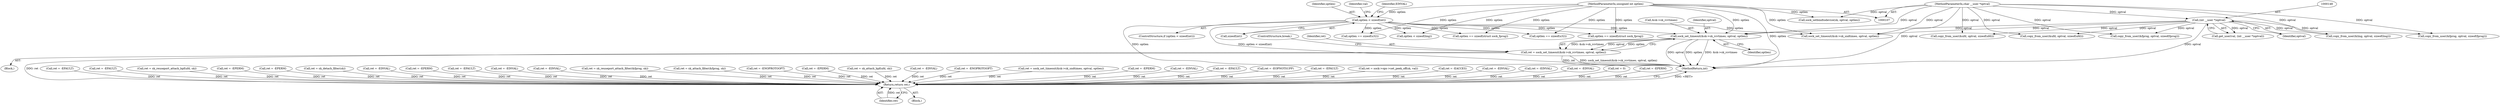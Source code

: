 digraph "0_linux_b98b0bc8c431e3ceb4b26b0dfc8db509518fb290@pointer" {
"1000571" [label="(Call,sock_set_timeout(&sk->sk_rcvtimeo, optval, optlen))"];
"1000147" [label="(Call,(int __user *)optval)"];
"1000111" [label="(MethodParameterIn,char __user *optval)"];
"1000137" [label="(Call,optlen < sizeof(int))"];
"1000112" [label="(MethodParameterIn,unsigned int optlen)"];
"1000569" [label="(Call,ret = sock_set_timeout(&sk->sk_rcvtimeo, optval, optlen))"];
"1000888" [label="(Return,return ret;)"];
"1000668" [label="(Call,copy_from_user(&fprog, optval, sizeof(fprog)))"];
"1000578" [label="(ControlStructure,break;)"];
"1000602" [label="(Call,ret = -EFAULT)"];
"1000694" [label="(Call,ret = -EFAULT)"];
"1000706" [label="(Call,ret = sk_reuseport_attach_bpf(ufd, sk))"];
"1000138" [label="(Identifier,optlen)"];
"1000607" [label="(Call,copy_from_user(&fprog, optval, sizeof(fprog)))"];
"1000699" [label="(Call,copy_from_user(&ufd, optval, sizeof(ufd)))"];
"1000826" [label="(Call,ret = -EPERM)"];
"1000688" [label="(Call,optlen == sizeof(u32))"];
"1000570" [label="(Identifier,ret)"];
"1000889" [label="(Identifier,ret)"];
"1000163" [label="(Block,)"];
"1000136" [label="(ControlStructure,if (optlen < sizeof(int)))"];
"1000251" [label="(Call,ret = -EPERM)"];
"1000713" [label="(Call,ret = sk_detach_filter(sk))"];
"1000622" [label="(Call,ret = -EINVAL)"];
"1000572" [label="(Call,&sk->sk_rcvtimeo)"];
"1000726" [label="(Call,ret = -EPERM)"];
"1000374" [label="(Call,ret = -EFAULT)"];
"1000627" [label="(Call,optlen == sizeof(u32))"];
"1000591" [label="(Call,ret = -EINVAL)"];
"1000888" [label="(Return,return ret;)"];
"1000478" [label="(Call,ret = -EINVAL)"];
"1000113" [label="(Block,)"];
"1000675" [label="(Call,ret = sk_reuseport_attach_filter(&fprog, sk))"];
"1000614" [label="(Call,ret = sk_attach_filter(&fprog, sk))"];
"1000881" [label="(Call,ret = -ENOPROTOOPT)"];
"1000571" [label="(Call,sock_set_timeout(&sk->sk_rcvtimeo, optval, optlen))"];
"1000596" [label="(Call,optlen == sizeof(struct sock_fprog))"];
"1000147" [label="(Call,(int __user *)optval)"];
"1000111" [label="(MethodParameterIn,char __user *optval)"];
"1000349" [label="(Call,ret = -EPERM)"];
"1000356" [label="(Call,optlen < sizeof(ling))"];
"1000577" [label="(Identifier,optlen)"];
"1000657" [label="(Call,optlen == sizeof(struct sock_fprog))"];
"1000112" [label="(MethodParameterIn,unsigned int optlen)"];
"1000645" [label="(Call,ret = sk_attach_bpf(ufd, sk))"];
"1000638" [label="(Call,copy_from_user(&ufd, optval, sizeof(ufd)))"];
"1000652" [label="(Call,ret = -EINVAL)"];
"1000202" [label="(Call,ret = -ENOPROTOOPT)"];
"1000580" [label="(Call,ret = sock_set_timeout(&sk->sk_sndtimeo, optval, optlen))"];
"1000287" [label="(Call,ret = -EPERM)"];
"1000683" [label="(Call,ret = -EINVAL)"];
"1000145" [label="(Call,get_user(val, (int __user *)optval))"];
"1000149" [label="(Identifier,optval)"];
"1000663" [label="(Call,ret = -EFAULT)"];
"1000367" [label="(Call,copy_from_user(&ling, optval, sizeof(ling)))"];
"1000798" [label="(Call,ret = -EOPNOTSUPP)"];
"1000582" [label="(Call,sock_set_timeout(&sk->sk_sndtimeo, optval, optlen))"];
"1000633" [label="(Call,ret = -EFAULT)"];
"1000132" [label="(Call,sock_setbindtodevice(sk, optval, optlen))"];
"1000139" [label="(Call,sizeof(int))"];
"1000137" [label="(Call,optlen < sizeof(int))"];
"1000792" [label="(Call,ret = sock->ops->set_peek_off(sk, val))"];
"1000576" [label="(Identifier,optval)"];
"1000146" [label="(Identifier,val)"];
"1000171" [label="(Call,ret = -EACCES)"];
"1000890" [label="(MethodReturn,int)"];
"1000143" [label="(Identifier,EINVAL)"];
"1000519" [label="(Call,ret = -EINVAL)"];
"1000361" [label="(Call,ret = -EINVAL)"];
"1000836" [label="(Call,ret = -EINVAL)"];
"1000569" [label="(Call,ret = sock_set_timeout(&sk->sk_rcvtimeo, optval, optlen))"];
"1000124" [label="(Call,ret = 0)"];
"1000762" [label="(Call,ret = -EPERM)"];
"1000571" -> "1000569"  [label="AST: "];
"1000571" -> "1000577"  [label="CFG: "];
"1000572" -> "1000571"  [label="AST: "];
"1000576" -> "1000571"  [label="AST: "];
"1000577" -> "1000571"  [label="AST: "];
"1000569" -> "1000571"  [label="CFG: "];
"1000571" -> "1000890"  [label="DDG: optlen"];
"1000571" -> "1000890"  [label="DDG: &sk->sk_rcvtimeo"];
"1000571" -> "1000890"  [label="DDG: optval"];
"1000571" -> "1000569"  [label="DDG: &sk->sk_rcvtimeo"];
"1000571" -> "1000569"  [label="DDG: optval"];
"1000571" -> "1000569"  [label="DDG: optlen"];
"1000147" -> "1000571"  [label="DDG: optval"];
"1000111" -> "1000571"  [label="DDG: optval"];
"1000137" -> "1000571"  [label="DDG: optlen"];
"1000112" -> "1000571"  [label="DDG: optlen"];
"1000147" -> "1000145"  [label="AST: "];
"1000147" -> "1000149"  [label="CFG: "];
"1000148" -> "1000147"  [label="AST: "];
"1000149" -> "1000147"  [label="AST: "];
"1000145" -> "1000147"  [label="CFG: "];
"1000147" -> "1000890"  [label="DDG: optval"];
"1000147" -> "1000145"  [label="DDG: optval"];
"1000111" -> "1000147"  [label="DDG: optval"];
"1000147" -> "1000367"  [label="DDG: optval"];
"1000147" -> "1000582"  [label="DDG: optval"];
"1000147" -> "1000607"  [label="DDG: optval"];
"1000147" -> "1000638"  [label="DDG: optval"];
"1000147" -> "1000668"  [label="DDG: optval"];
"1000147" -> "1000699"  [label="DDG: optval"];
"1000111" -> "1000107"  [label="AST: "];
"1000111" -> "1000890"  [label="DDG: optval"];
"1000111" -> "1000132"  [label="DDG: optval"];
"1000111" -> "1000367"  [label="DDG: optval"];
"1000111" -> "1000582"  [label="DDG: optval"];
"1000111" -> "1000607"  [label="DDG: optval"];
"1000111" -> "1000638"  [label="DDG: optval"];
"1000111" -> "1000668"  [label="DDG: optval"];
"1000111" -> "1000699"  [label="DDG: optval"];
"1000137" -> "1000136"  [label="AST: "];
"1000137" -> "1000139"  [label="CFG: "];
"1000138" -> "1000137"  [label="AST: "];
"1000139" -> "1000137"  [label="AST: "];
"1000143" -> "1000137"  [label="CFG: "];
"1000146" -> "1000137"  [label="CFG: "];
"1000137" -> "1000890"  [label="DDG: optlen"];
"1000137" -> "1000890"  [label="DDG: optlen < sizeof(int)"];
"1000112" -> "1000137"  [label="DDG: optlen"];
"1000137" -> "1000356"  [label="DDG: optlen"];
"1000137" -> "1000582"  [label="DDG: optlen"];
"1000137" -> "1000596"  [label="DDG: optlen"];
"1000137" -> "1000627"  [label="DDG: optlen"];
"1000137" -> "1000657"  [label="DDG: optlen"];
"1000137" -> "1000688"  [label="DDG: optlen"];
"1000112" -> "1000107"  [label="AST: "];
"1000112" -> "1000890"  [label="DDG: optlen"];
"1000112" -> "1000132"  [label="DDG: optlen"];
"1000112" -> "1000356"  [label="DDG: optlen"];
"1000112" -> "1000582"  [label="DDG: optlen"];
"1000112" -> "1000596"  [label="DDG: optlen"];
"1000112" -> "1000627"  [label="DDG: optlen"];
"1000112" -> "1000657"  [label="DDG: optlen"];
"1000112" -> "1000688"  [label="DDG: optlen"];
"1000569" -> "1000163"  [label="AST: "];
"1000570" -> "1000569"  [label="AST: "];
"1000578" -> "1000569"  [label="CFG: "];
"1000569" -> "1000890"  [label="DDG: sock_set_timeout(&sk->sk_rcvtimeo, optval, optlen)"];
"1000569" -> "1000890"  [label="DDG: ret"];
"1000569" -> "1000888"  [label="DDG: ret"];
"1000888" -> "1000113"  [label="AST: "];
"1000888" -> "1000889"  [label="CFG: "];
"1000889" -> "1000888"  [label="AST: "];
"1000890" -> "1000888"  [label="CFG: "];
"1000888" -> "1000890"  [label="DDG: <RET>"];
"1000889" -> "1000888"  [label="DDG: ret"];
"1000713" -> "1000888"  [label="DDG: ret"];
"1000171" -> "1000888"  [label="DDG: ret"];
"1000519" -> "1000888"  [label="DDG: ret"];
"1000726" -> "1000888"  [label="DDG: ret"];
"1000633" -> "1000888"  [label="DDG: ret"];
"1000836" -> "1000888"  [label="DDG: ret"];
"1000124" -> "1000888"  [label="DDG: ret"];
"1000694" -> "1000888"  [label="DDG: ret"];
"1000622" -> "1000888"  [label="DDG: ret"];
"1000683" -> "1000888"  [label="DDG: ret"];
"1000374" -> "1000888"  [label="DDG: ret"];
"1000675" -> "1000888"  [label="DDG: ret"];
"1000826" -> "1000888"  [label="DDG: ret"];
"1000645" -> "1000888"  [label="DDG: ret"];
"1000792" -> "1000888"  [label="DDG: ret"];
"1000663" -> "1000888"  [label="DDG: ret"];
"1000251" -> "1000888"  [label="DDG: ret"];
"1000591" -> "1000888"  [label="DDG: ret"];
"1000478" -> "1000888"  [label="DDG: ret"];
"1000798" -> "1000888"  [label="DDG: ret"];
"1000202" -> "1000888"  [label="DDG: ret"];
"1000652" -> "1000888"  [label="DDG: ret"];
"1000614" -> "1000888"  [label="DDG: ret"];
"1000580" -> "1000888"  [label="DDG: ret"];
"1000349" -> "1000888"  [label="DDG: ret"];
"1000762" -> "1000888"  [label="DDG: ret"];
"1000881" -> "1000888"  [label="DDG: ret"];
"1000287" -> "1000888"  [label="DDG: ret"];
"1000361" -> "1000888"  [label="DDG: ret"];
"1000602" -> "1000888"  [label="DDG: ret"];
"1000706" -> "1000888"  [label="DDG: ret"];
}
